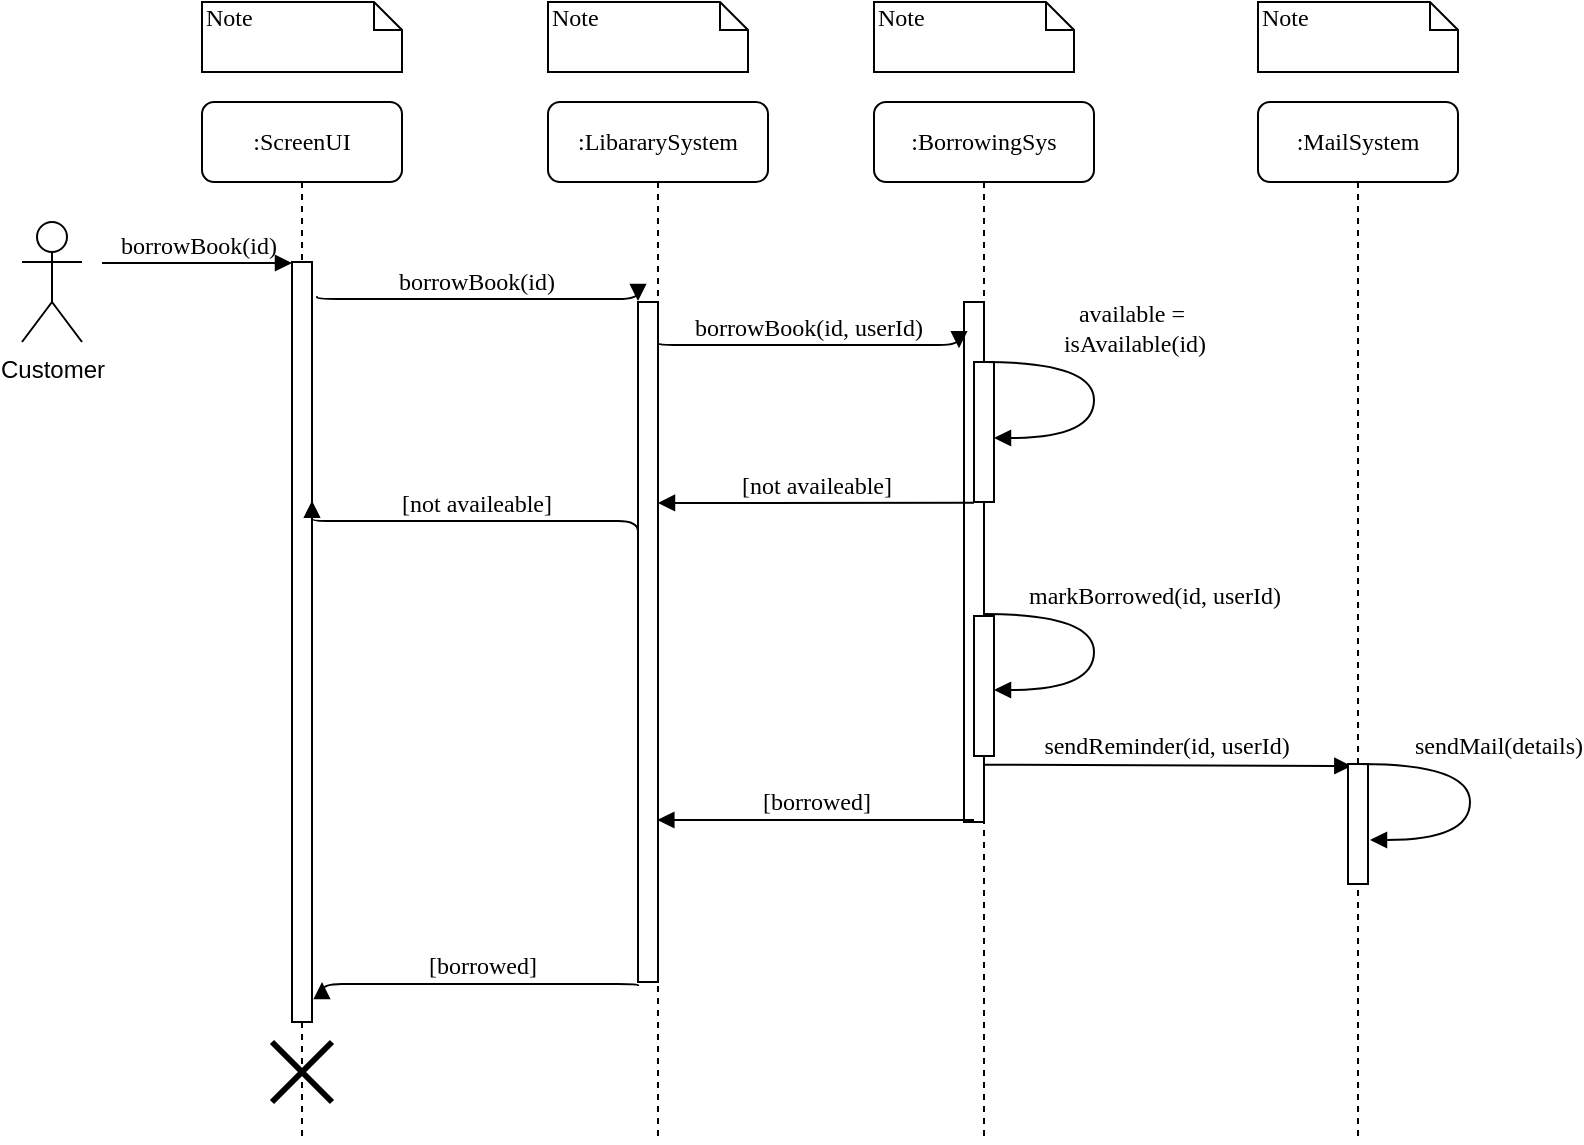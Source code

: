 <mxfile version="24.7.6">
  <diagram name="Page-1" id="13e1069c-82ec-6db2-03f1-153e76fe0fe0">
    <mxGraphModel dx="1195" dy="622" grid="0" gridSize="10" guides="1" tooltips="1" connect="1" arrows="1" fold="1" page="0" pageScale="1" pageWidth="1100" pageHeight="850" background="none" math="0" shadow="0">
      <root>
        <mxCell id="0" />
        <mxCell id="1" parent="0" />
        <mxCell id="7baba1c4bc27f4b0-2" value=":BorrowingSys" style="shape=umlLifeline;perimeter=lifelinePerimeter;whiteSpace=wrap;html=1;container=1;collapsible=0;recursiveResize=0;outlineConnect=0;rounded=1;shadow=0;comic=0;labelBackgroundColor=none;strokeWidth=1;fontFamily=Verdana;fontSize=12;align=center;" parent="1" vertex="1">
          <mxGeometry x="486" y="80" width="110" height="520" as="geometry" />
        </mxCell>
        <mxCell id="7baba1c4bc27f4b0-10" value="" style="html=1;points=[];perimeter=orthogonalPerimeter;rounded=0;shadow=0;comic=0;labelBackgroundColor=none;strokeWidth=1;fontFamily=Verdana;fontSize=12;align=center;" parent="7baba1c4bc27f4b0-2" vertex="1">
          <mxGeometry x="45" y="100" width="10" height="260" as="geometry" />
        </mxCell>
        <mxCell id="7baba1c4bc27f4b0-34" value="" style="html=1;points=[];perimeter=orthogonalPerimeter;rounded=0;shadow=0;comic=0;labelBackgroundColor=none;strokeWidth=1;fontFamily=Verdana;fontSize=12;align=center;" parent="7baba1c4bc27f4b0-2" vertex="1">
          <mxGeometry x="50" y="130" width="10" height="70" as="geometry" />
        </mxCell>
        <mxCell id="Dvv5szPheFDAVTLYCfuu-5" value="available =&amp;nbsp;&lt;div&gt;isAvailable(id)&lt;/div&gt;" style="html=1;verticalAlign=bottom;endArrow=block;labelBackgroundColor=none;fontFamily=Verdana;fontSize=12;elbow=vertical;edgeStyle=orthogonalEdgeStyle;curved=1;entryX=1;entryY=0.286;entryPerimeter=0;exitX=1.038;exitY=0.345;exitPerimeter=0;" edge="1" parent="7baba1c4bc27f4b0-2">
          <mxGeometry x="-0.231" y="20" relative="1" as="geometry">
            <mxPoint x="55" y="130" as="sourcePoint" />
            <mxPoint x="60" y="168" as="targetPoint" />
            <Array as="points">
              <mxPoint x="110" y="130" />
              <mxPoint x="110" y="168" />
            </Array>
            <mxPoint as="offset" />
          </mxGeometry>
        </mxCell>
        <mxCell id="Dvv5szPheFDAVTLYCfuu-6" value="[not availeable]" style="html=1;verticalAlign=bottom;endArrow=block;labelBackgroundColor=none;fontFamily=Verdana;fontSize=12;edgeStyle=elbowEdgeStyle;elbow=vertical;" edge="1" parent="7baba1c4bc27f4b0-2" target="7baba1c4bc27f4b0-8">
          <mxGeometry x="-0.004" relative="1" as="geometry">
            <mxPoint x="50" y="200.33" as="sourcePoint" />
            <mxPoint x="-20" y="200.33" as="targetPoint" />
            <mxPoint as="offset" />
          </mxGeometry>
        </mxCell>
        <mxCell id="Dvv5szPheFDAVTLYCfuu-7" value="" style="html=1;points=[];perimeter=orthogonalPerimeter;rounded=0;shadow=0;comic=0;labelBackgroundColor=none;strokeWidth=1;fontFamily=Verdana;fontSize=12;align=center;" vertex="1" parent="7baba1c4bc27f4b0-2">
          <mxGeometry x="50" y="257" width="10" height="70" as="geometry" />
        </mxCell>
        <mxCell id="Dvv5szPheFDAVTLYCfuu-8" value="markBorrowed(id, userId)" style="html=1;verticalAlign=bottom;endArrow=block;labelBackgroundColor=none;fontFamily=Verdana;fontSize=12;elbow=vertical;edgeStyle=orthogonalEdgeStyle;curved=1;entryX=1;entryY=0.286;entryPerimeter=0;exitX=1.038;exitY=0.345;exitPerimeter=0;" edge="1" parent="7baba1c4bc27f4b0-2">
          <mxGeometry x="-0.231" y="30" relative="1" as="geometry">
            <mxPoint x="55" y="256" as="sourcePoint" />
            <mxPoint x="60" y="294" as="targetPoint" />
            <Array as="points">
              <mxPoint x="110" y="256" />
              <mxPoint x="110" y="294" />
            </Array>
            <mxPoint as="offset" />
          </mxGeometry>
        </mxCell>
        <mxCell id="Dvv5szPheFDAVTLYCfuu-10" value="sendReminder(id, userId)" style="html=1;verticalAlign=bottom;endArrow=block;labelBackgroundColor=none;fontFamily=Verdana;fontSize=12;edgeStyle=elbowEdgeStyle;elbow=vertical;entryX=0.167;entryY=0.189;entryDx=0;entryDy=0;entryPerimeter=0;" edge="1" parent="7baba1c4bc27f4b0-2">
          <mxGeometry x="-0.002" relative="1" as="geometry">
            <mxPoint x="55" y="331.33" as="sourcePoint" />
            <mxPoint x="238.67" y="332.34" as="targetPoint" />
            <mxPoint y="-1" as="offset" />
          </mxGeometry>
        </mxCell>
        <mxCell id="Dvv5szPheFDAVTLYCfuu-15" value="[borrowed]" style="html=1;verticalAlign=bottom;endArrow=block;labelBackgroundColor=none;fontFamily=Verdana;fontSize=12;edgeStyle=elbowEdgeStyle;elbow=vertical;" edge="1" parent="7baba1c4bc27f4b0-2">
          <mxGeometry relative="1" as="geometry">
            <mxPoint x="50" y="359" as="sourcePoint" />
            <mxPoint x="-108.333" y="358.667" as="targetPoint" />
          </mxGeometry>
        </mxCell>
        <mxCell id="7baba1c4bc27f4b0-3" value=":MailSystem" style="shape=umlLifeline;perimeter=lifelinePerimeter;whiteSpace=wrap;html=1;container=1;collapsible=0;recursiveResize=0;outlineConnect=0;rounded=1;shadow=0;comic=0;labelBackgroundColor=none;strokeWidth=1;fontFamily=Verdana;fontSize=12;align=center;" parent="1" vertex="1">
          <mxGeometry x="678" y="80" width="100" height="520" as="geometry" />
        </mxCell>
        <mxCell id="7baba1c4bc27f4b0-13" value="" style="html=1;points=[];perimeter=orthogonalPerimeter;rounded=0;shadow=0;comic=0;labelBackgroundColor=none;strokeWidth=1;fontFamily=Verdana;fontSize=12;align=center;" parent="7baba1c4bc27f4b0-3" vertex="1">
          <mxGeometry x="45" y="331" width="10" height="60" as="geometry" />
        </mxCell>
        <mxCell id="Dvv5szPheFDAVTLYCfuu-14" value="sendMail(details)" style="html=1;verticalAlign=bottom;endArrow=block;labelBackgroundColor=none;fontFamily=Verdana;fontSize=12;elbow=vertical;edgeStyle=orthogonalEdgeStyle;curved=1;entryX=1;entryY=0.286;entryPerimeter=0;exitX=1.038;exitY=0.345;exitPerimeter=0;" edge="1" parent="7baba1c4bc27f4b0-3">
          <mxGeometry x="-0.231" y="14" relative="1" as="geometry">
            <mxPoint x="51" y="331" as="sourcePoint" />
            <mxPoint x="56" y="369" as="targetPoint" />
            <Array as="points">
              <mxPoint x="106" y="331" />
              <mxPoint x="106" y="369" />
            </Array>
            <mxPoint as="offset" />
          </mxGeometry>
        </mxCell>
        <mxCell id="7baba1c4bc27f4b0-7" value=":ScreenUI" style="shape=umlLifeline;perimeter=lifelinePerimeter;whiteSpace=wrap;html=1;container=1;collapsible=0;recursiveResize=0;outlineConnect=0;rounded=1;shadow=0;comic=0;labelBackgroundColor=none;strokeWidth=1;fontFamily=Verdana;fontSize=12;align=center;" parent="1" vertex="1">
          <mxGeometry x="150" y="80" width="100" height="520" as="geometry" />
        </mxCell>
        <mxCell id="Dvv5szPheFDAVTLYCfuu-18" value="" style="html=1;points=[];perimeter=orthogonalPerimeter;rounded=0;shadow=0;comic=0;labelBackgroundColor=none;strokeWidth=1;fontFamily=Verdana;fontSize=12;align=center;" vertex="1" parent="7baba1c4bc27f4b0-7">
          <mxGeometry x="45" y="80" width="10" height="380" as="geometry" />
        </mxCell>
        <mxCell id="Dvv5szPheFDAVTLYCfuu-22" value="" style="shape=umlDestroy;whiteSpace=wrap;html=1;strokeWidth=3;targetShapes=umlLifeline;" vertex="1" parent="7baba1c4bc27f4b0-7">
          <mxGeometry x="35" y="470" width="30" height="30" as="geometry" />
        </mxCell>
        <mxCell id="7baba1c4bc27f4b0-8" value=":LibararySystem" style="shape=umlLifeline;perimeter=lifelinePerimeter;whiteSpace=wrap;html=1;container=1;collapsible=0;recursiveResize=0;outlineConnect=0;rounded=1;shadow=0;comic=0;labelBackgroundColor=none;strokeWidth=1;fontFamily=Verdana;fontSize=12;align=center;" parent="1" vertex="1">
          <mxGeometry x="323" y="80" width="110" height="520" as="geometry" />
        </mxCell>
        <mxCell id="7baba1c4bc27f4b0-9" value="" style="html=1;points=[];perimeter=orthogonalPerimeter;rounded=0;shadow=0;comic=0;labelBackgroundColor=none;strokeWidth=1;fontFamily=Verdana;fontSize=12;align=center;" parent="7baba1c4bc27f4b0-8" vertex="1">
          <mxGeometry x="45" y="100" width="10" height="340" as="geometry" />
        </mxCell>
        <mxCell id="Dvv5szPheFDAVTLYCfuu-4" value="borrowBook(id)" style="html=1;verticalAlign=bottom;endArrow=block;entryX=0;entryY=0;labelBackgroundColor=none;fontFamily=Verdana;fontSize=12;edgeStyle=elbowEdgeStyle;elbow=vertical;exitX=1.25;exitY=0.045;exitDx=0;exitDy=0;exitPerimeter=0;" edge="1" parent="7baba1c4bc27f4b0-8" source="Dvv5szPheFDAVTLYCfuu-18">
          <mxGeometry x="-0.005" relative="1" as="geometry">
            <mxPoint x="-50" y="100" as="sourcePoint" />
            <mxPoint x="45" y="99.5" as="targetPoint" />
            <mxPoint as="offset" />
          </mxGeometry>
        </mxCell>
        <mxCell id="7baba1c4bc27f4b0-11" value="borrowBook(id, userId)" style="html=1;verticalAlign=bottom;endArrow=block;labelBackgroundColor=none;fontFamily=Verdana;fontSize=12;edgeStyle=elbowEdgeStyle;elbow=vertical;entryX=-0.25;entryY=0.089;entryDx=0;entryDy=0;entryPerimeter=0;" parent="7baba1c4bc27f4b0-8" target="7baba1c4bc27f4b0-10" edge="1">
          <mxGeometry relative="1" as="geometry">
            <mxPoint x="55" y="120.33" as="sourcePoint" />
            <mxPoint x="180" y="120" as="targetPoint" />
          </mxGeometry>
        </mxCell>
        <mxCell id="Dvv5szPheFDAVTLYCfuu-21" value="[borrowed]" style="html=1;verticalAlign=bottom;endArrow=block;labelBackgroundColor=none;fontFamily=Verdana;fontSize=12;edgeStyle=elbowEdgeStyle;elbow=vertical;" edge="1" parent="7baba1c4bc27f4b0-8">
          <mxGeometry x="-0.004" relative="1" as="geometry">
            <mxPoint x="45" y="442" as="sourcePoint" />
            <mxPoint x="-113" y="440" as="targetPoint" />
            <mxPoint as="offset" />
          </mxGeometry>
        </mxCell>
        <mxCell id="7baba1c4bc27f4b0-40" value="Note" style="shape=note;whiteSpace=wrap;html=1;size=14;verticalAlign=top;align=left;spacingTop=-6;rounded=0;shadow=0;comic=0;labelBackgroundColor=none;strokeWidth=1;fontFamily=Verdana;fontSize=12" parent="1" vertex="1">
          <mxGeometry x="323" y="30" width="100" height="35" as="geometry" />
        </mxCell>
        <mxCell id="7baba1c4bc27f4b0-41" value="Note" style="shape=note;whiteSpace=wrap;html=1;size=14;verticalAlign=top;align=left;spacingTop=-6;rounded=0;shadow=0;comic=0;labelBackgroundColor=none;strokeWidth=1;fontFamily=Verdana;fontSize=12" parent="1" vertex="1">
          <mxGeometry x="486" y="30" width="100" height="35" as="geometry" />
        </mxCell>
        <mxCell id="7baba1c4bc27f4b0-42" value="Note" style="shape=note;whiteSpace=wrap;html=1;size=14;verticalAlign=top;align=left;spacingTop=-6;rounded=0;shadow=0;comic=0;labelBackgroundColor=none;strokeWidth=1;fontFamily=Verdana;fontSize=12" parent="1" vertex="1">
          <mxGeometry x="678" y="30" width="100" height="35" as="geometry" />
        </mxCell>
        <mxCell id="7baba1c4bc27f4b0-46" value="Note" style="shape=note;whiteSpace=wrap;html=1;size=14;verticalAlign=top;align=left;spacingTop=-6;rounded=0;shadow=0;comic=0;labelBackgroundColor=none;strokeWidth=1;fontFamily=Verdana;fontSize=12" parent="1" vertex="1">
          <mxGeometry x="150" y="30" width="100" height="35" as="geometry" />
        </mxCell>
        <mxCell id="Dvv5szPheFDAVTLYCfuu-1" value="Customer" style="shape=umlActor;verticalLabelPosition=bottom;verticalAlign=top;html=1;outlineConnect=0;" vertex="1" parent="1">
          <mxGeometry x="60" y="140" width="30" height="60" as="geometry" />
        </mxCell>
        <mxCell id="Dvv5szPheFDAVTLYCfuu-19" value="borrowBook(id)" style="html=1;verticalAlign=bottom;endArrow=block;entryX=0;entryY=0;labelBackgroundColor=none;fontFamily=Verdana;fontSize=12;edgeStyle=elbowEdgeStyle;elbow=vertical;" edge="1" parent="1">
          <mxGeometry x="-0.005" relative="1" as="geometry">
            <mxPoint x="100" y="160.5" as="sourcePoint" />
            <mxPoint x="195" y="160" as="targetPoint" />
            <mxPoint as="offset" />
          </mxGeometry>
        </mxCell>
        <mxCell id="Dvv5szPheFDAVTLYCfuu-20" value="[not availeable]" style="html=1;verticalAlign=bottom;endArrow=block;labelBackgroundColor=none;fontFamily=Verdana;fontSize=12;edgeStyle=elbowEdgeStyle;elbow=vertical;entryX=1;entryY=0.314;entryDx=0;entryDy=0;entryPerimeter=0;" edge="1" parent="1" target="Dvv5szPheFDAVTLYCfuu-18">
          <mxGeometry x="-0.004" relative="1" as="geometry">
            <mxPoint x="368" y="300" as="sourcePoint" />
            <mxPoint x="210" y="300.67" as="targetPoint" />
            <mxPoint as="offset" />
          </mxGeometry>
        </mxCell>
      </root>
    </mxGraphModel>
  </diagram>
</mxfile>
